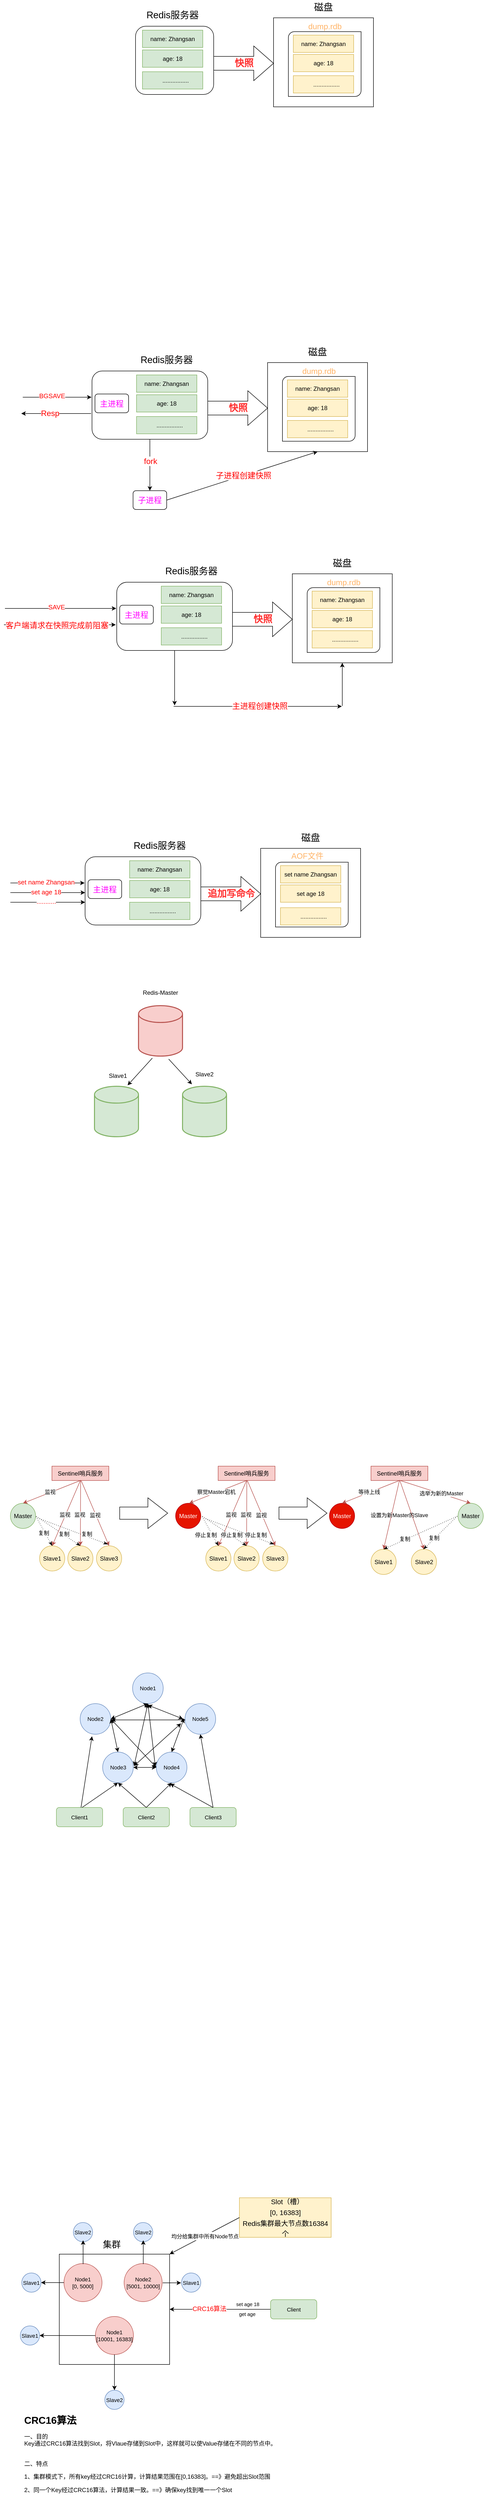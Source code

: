 <mxfile version="16.1.2" type="device"><diagram id="QVAvOWf1NSZhtGDyjGjz" name="第 1 页"><mxGraphModel dx="786" dy="1859" grid="0" gridSize="10" guides="1" tooltips="1" connect="1" arrows="1" fold="1" page="1" pageScale="1" pageWidth="1600" pageHeight="1200" math="0" shadow="0"><root><mxCell id="0"/><mxCell id="1" parent="0"/><mxCell id="Eq6D6_GiaWUsclEswYUv-1" value="" style="rounded=1;whiteSpace=wrap;html=1;" parent="1" vertex="1"><mxGeometry x="185" y="293" width="234" height="138" as="geometry"/></mxCell><mxCell id="Eq6D6_GiaWUsclEswYUv-2" value="name: Zhangsan" style="rounded=0;whiteSpace=wrap;html=1;fillColor=#d5e8d4;strokeColor=#82b366;" parent="1" vertex="1"><mxGeometry x="275" y="301" width="122" height="35" as="geometry"/></mxCell><mxCell id="Eq6D6_GiaWUsclEswYUv-3" value="age: 18" style="rounded=0;whiteSpace=wrap;html=1;fillColor=#d5e8d4;strokeColor=#82b366;" parent="1" vertex="1"><mxGeometry x="275" y="341" width="122" height="35" as="geometry"/></mxCell><mxCell id="Eq6D6_GiaWUsclEswYUv-4" value="　................" style="rounded=0;whiteSpace=wrap;html=1;fillColor=#d5e8d4;strokeColor=#82b366;align=center;" parent="1" vertex="1"><mxGeometry x="275" y="385" width="122" height="35" as="geometry"/></mxCell><mxCell id="Eq6D6_GiaWUsclEswYUv-5" value="" style="rounded=0;whiteSpace=wrap;html=1;" parent="1" vertex="1"><mxGeometry x="540" y="276" width="202" height="180" as="geometry"/></mxCell><mxCell id="Eq6D6_GiaWUsclEswYUv-8" value="" style="verticalLabelPosition=bottom;verticalAlign=top;html=1;shape=mxgraph.basic.diag_round_rect;dx=6;" parent="1" vertex="1"><mxGeometry x="570" y="304" width="147" height="131" as="geometry"/></mxCell><mxCell id="Eq6D6_GiaWUsclEswYUv-9" value="name: Zhangsan" style="rounded=0;whiteSpace=wrap;html=1;fillColor=#fff2cc;strokeColor=#d6b656;" parent="1" vertex="1"><mxGeometry x="580" y="311" width="122" height="35" as="geometry"/></mxCell><mxCell id="Eq6D6_GiaWUsclEswYUv-10" value="age: 18" style="rounded=0;whiteSpace=wrap;html=1;fillColor=#fff2cc;strokeColor=#d6b656;" parent="1" vertex="1"><mxGeometry x="580" y="350" width="122" height="35" as="geometry"/></mxCell><mxCell id="Eq6D6_GiaWUsclEswYUv-12" value="&lt;font color=&quot;#ff3333&quot; size=&quot;1&quot;&gt;&lt;b style=&quot;font-size: 19px&quot;&gt;快照&lt;/b&gt;&lt;/font&gt;" style="html=1;shadow=0;dashed=0;align=center;verticalAlign=middle;shape=mxgraph.arrows2.arrow;dy=0.6;dx=40;notch=0;" parent="1" vertex="1"><mxGeometry x="419" y="333" width="121" height="70" as="geometry"/></mxCell><mxCell id="Eq6D6_GiaWUsclEswYUv-13" value="Redis服务器" style="text;html=1;strokeColor=none;fillColor=none;align=center;verticalAlign=middle;whiteSpace=wrap;rounded=0;fontSize=19;fontColor=#000000;" parent="1" vertex="1"><mxGeometry x="279" y="256" width="114" height="30" as="geometry"/></mxCell><mxCell id="Eq6D6_GiaWUsclEswYUv-15" value="磁盘" style="text;html=1;strokeColor=none;fillColor=none;align=center;verticalAlign=middle;whiteSpace=wrap;rounded=0;fontSize=19;fontColor=#000000;" parent="1" vertex="1"><mxGeometry x="584" y="240" width="114" height="30" as="geometry"/></mxCell><mxCell id="Eq6D6_GiaWUsclEswYUv-17" value="dump.rdb" style="text;html=1;strokeColor=none;fillColor=none;align=center;verticalAlign=middle;whiteSpace=wrap;rounded=0;fontSize=16;fontColor=#FFB366;" parent="1" vertex="1"><mxGeometry x="613.5" y="278" width="60" height="30" as="geometry"/></mxCell><mxCell id="Eq6D6_GiaWUsclEswYUv-18" value="主进程" style="rounded=1;whiteSpace=wrap;html=1;fontSize=16;fontColor=#FF00FF;" parent="1" vertex="1"><mxGeometry x="191" y="339.5" width="68" height="38" as="geometry"/></mxCell><mxCell id="Eq6D6_GiaWUsclEswYUv-19" value="" style="endArrow=classic;html=1;rounded=0;fontSize=16;fontColor=#FFB366;" parent="1" edge="1"><mxGeometry width="50" height="50" relative="1" as="geometry"><mxPoint x="45" y="346" as="sourcePoint"/><mxPoint x="184" y="346" as="targetPoint"/></mxGeometry></mxCell><mxCell id="Eq6D6_GiaWUsclEswYUv-21" value="BGSAVE" style="edgeLabel;html=1;align=center;verticalAlign=middle;resizable=0;points=[];fontSize=13;fontColor=#FF0000;" parent="Eq6D6_GiaWUsclEswYUv-19" vertex="1" connectable="0"><mxGeometry x="-0.154" y="3" relative="1" as="geometry"><mxPoint as="offset"/></mxGeometry></mxCell><mxCell id="Eq6D6_GiaWUsclEswYUv-20" value="" style="endArrow=classic;html=1;rounded=0;fontSize=16;fontColor=#FFB366;" parent="1" edge="1"><mxGeometry width="50" height="50" relative="1" as="geometry"><mxPoint x="183" y="379" as="sourcePoint"/><mxPoint x="42" y="379" as="targetPoint"/></mxGeometry></mxCell><mxCell id="Eq6D6_GiaWUsclEswYUv-22" value="&lt;font style=&quot;font-size: 16px&quot;&gt;Resp&lt;/font&gt;" style="edgeLabel;html=1;align=center;verticalAlign=middle;resizable=0;points=[];fontSize=13;fontColor=#FF0000;" parent="Eq6D6_GiaWUsclEswYUv-20" vertex="1" connectable="0"><mxGeometry x="0.177" y="-1" relative="1" as="geometry"><mxPoint as="offset"/></mxGeometry></mxCell><mxCell id="Eq6D6_GiaWUsclEswYUv-24" value="子进程" style="rounded=1;whiteSpace=wrap;html=1;fontSize=16;fontColor=#FF00FF;" parent="1" vertex="1"><mxGeometry x="268" y="535" width="68" height="38" as="geometry"/></mxCell><mxCell id="Eq6D6_GiaWUsclEswYUv-25" value="" style="endArrow=classic;html=1;rounded=0;fontSize=13;fontColor=#FF00FF;entryX=0.5;entryY=0;entryDx=0;entryDy=0;exitX=0.5;exitY=1;exitDx=0;exitDy=0;" parent="1" source="Eq6D6_GiaWUsclEswYUv-1" target="Eq6D6_GiaWUsclEswYUv-24" edge="1"><mxGeometry width="50" height="50" relative="1" as="geometry"><mxPoint x="273" y="496" as="sourcePoint"/><mxPoint x="323" y="446" as="targetPoint"/></mxGeometry></mxCell><mxCell id="Eq6D6_GiaWUsclEswYUv-26" value="fork" style="edgeLabel;html=1;align=center;verticalAlign=middle;resizable=0;points=[];fontSize=16;fontColor=#FF0000;" parent="Eq6D6_GiaWUsclEswYUv-25" vertex="1" connectable="0"><mxGeometry x="-0.154" y="1" relative="1" as="geometry"><mxPoint as="offset"/></mxGeometry></mxCell><mxCell id="Eq6D6_GiaWUsclEswYUv-33" value="" style="endArrow=classic;html=1;rounded=0;fontSize=16;fontColor=#FF0000;exitX=1;exitY=0.5;exitDx=0;exitDy=0;entryX=0.5;entryY=1;entryDx=0;entryDy=0;" parent="1" source="Eq6D6_GiaWUsclEswYUv-24" target="Eq6D6_GiaWUsclEswYUv-5" edge="1"><mxGeometry width="50" height="50" relative="1" as="geometry"><mxPoint x="378" y="585" as="sourcePoint"/><mxPoint x="649" y="457" as="targetPoint"/></mxGeometry></mxCell><mxCell id="Eq6D6_GiaWUsclEswYUv-34" value="子进程创建快照" style="edgeLabel;html=1;align=center;verticalAlign=middle;resizable=0;points=[];fontSize=16;fontColor=#FF0000;" parent="Eq6D6_GiaWUsclEswYUv-33" vertex="1" connectable="0"><mxGeometry x="0.013" y="1" relative="1" as="geometry"><mxPoint as="offset"/></mxGeometry></mxCell><mxCell id="Eq6D6_GiaWUsclEswYUv-35" value="" style="rounded=1;whiteSpace=wrap;html=1;" parent="1" vertex="1"><mxGeometry x="235" y="720" width="234" height="138" as="geometry"/></mxCell><mxCell id="Eq6D6_GiaWUsclEswYUv-36" value="name: Zhangsan" style="rounded=0;whiteSpace=wrap;html=1;fillColor=#d5e8d4;strokeColor=#82b366;" parent="1" vertex="1"><mxGeometry x="325" y="728" width="122" height="35" as="geometry"/></mxCell><mxCell id="Eq6D6_GiaWUsclEswYUv-37" value="age: 18" style="rounded=0;whiteSpace=wrap;html=1;fillColor=#d5e8d4;strokeColor=#82b366;" parent="1" vertex="1"><mxGeometry x="325" y="768" width="122" height="35" as="geometry"/></mxCell><mxCell id="Eq6D6_GiaWUsclEswYUv-39" value="" style="rounded=0;whiteSpace=wrap;html=1;" parent="1" vertex="1"><mxGeometry x="590" y="703" width="202" height="180" as="geometry"/></mxCell><mxCell id="Eq6D6_GiaWUsclEswYUv-40" value="" style="verticalLabelPosition=bottom;verticalAlign=top;html=1;shape=mxgraph.basic.diag_round_rect;dx=6;" parent="1" vertex="1"><mxGeometry x="620" y="731" width="147" height="131" as="geometry"/></mxCell><mxCell id="Eq6D6_GiaWUsclEswYUv-41" value="name: Zhangsan" style="rounded=0;whiteSpace=wrap;html=1;fillColor=#fff2cc;strokeColor=#d6b656;" parent="1" vertex="1"><mxGeometry x="630" y="738" width="122" height="35" as="geometry"/></mxCell><mxCell id="Eq6D6_GiaWUsclEswYUv-42" value="age: 18" style="rounded=0;whiteSpace=wrap;html=1;fillColor=#fff2cc;strokeColor=#d6b656;" parent="1" vertex="1"><mxGeometry x="630" y="777" width="122" height="35" as="geometry"/></mxCell><mxCell id="Eq6D6_GiaWUsclEswYUv-44" value="&lt;font color=&quot;#ff3333&quot; size=&quot;1&quot;&gt;&lt;b style=&quot;font-size: 19px&quot;&gt;快照&lt;/b&gt;&lt;/font&gt;" style="html=1;shadow=0;dashed=0;align=center;verticalAlign=middle;shape=mxgraph.arrows2.arrow;dy=0.6;dx=40;notch=0;" parent="1" vertex="1"><mxGeometry x="469" y="760" width="121" height="70" as="geometry"/></mxCell><mxCell id="Eq6D6_GiaWUsclEswYUv-45" value="Redis服务器" style="text;html=1;strokeColor=none;fillColor=none;align=center;verticalAlign=middle;whiteSpace=wrap;rounded=0;fontSize=19;fontColor=#000000;" parent="1" vertex="1"><mxGeometry x="329" y="683" width="114" height="30" as="geometry"/></mxCell><mxCell id="Eq6D6_GiaWUsclEswYUv-46" value="磁盘" style="text;html=1;strokeColor=none;fillColor=none;align=center;verticalAlign=middle;whiteSpace=wrap;rounded=0;fontSize=19;fontColor=#000000;" parent="1" vertex="1"><mxGeometry x="634" y="667" width="114" height="30" as="geometry"/></mxCell><mxCell id="Eq6D6_GiaWUsclEswYUv-47" value="dump.rdb" style="text;html=1;strokeColor=none;fillColor=none;align=center;verticalAlign=middle;whiteSpace=wrap;rounded=0;fontSize=16;fontColor=#FFB366;" parent="1" vertex="1"><mxGeometry x="663.5" y="705" width="60" height="30" as="geometry"/></mxCell><mxCell id="Eq6D6_GiaWUsclEswYUv-48" value="主进程" style="rounded=1;whiteSpace=wrap;html=1;fontSize=16;fontColor=#FF00FF;" parent="1" vertex="1"><mxGeometry x="241" y="766.5" width="68" height="38" as="geometry"/></mxCell><mxCell id="Eq6D6_GiaWUsclEswYUv-49" value="" style="endArrow=classic;html=1;rounded=0;fontSize=16;fontColor=#FFB366;" parent="1" edge="1"><mxGeometry width="50" height="50" relative="1" as="geometry"><mxPoint x="9" y="773" as="sourcePoint"/><mxPoint x="234" y="773" as="targetPoint"/></mxGeometry></mxCell><mxCell id="Eq6D6_GiaWUsclEswYUv-50" value="SAVE" style="edgeLabel;html=1;align=center;verticalAlign=middle;resizable=0;points=[];fontSize=13;fontColor=#FF0000;" parent="Eq6D6_GiaWUsclEswYUv-49" vertex="1" connectable="0"><mxGeometry x="-0.154" y="3" relative="1" as="geometry"><mxPoint x="9" as="offset"/></mxGeometry></mxCell><mxCell id="Eq6D6_GiaWUsclEswYUv-51" value="" style="endArrow=classic;html=1;rounded=0;fontSize=16;fontColor=#FFB366;" parent="1" edge="1"><mxGeometry width="50" height="50" relative="1" as="geometry"><mxPoint x="7" y="806" as="sourcePoint"/><mxPoint x="233" y="806" as="targetPoint"/></mxGeometry></mxCell><mxCell id="Eq6D6_GiaWUsclEswYUv-52" value="&lt;font style=&quot;font-size: 16px&quot;&gt;客户端请求在快照完成前阻塞&lt;/font&gt;" style="edgeLabel;html=1;align=center;verticalAlign=middle;resizable=0;points=[];fontSize=13;fontColor=#FF0000;" parent="Eq6D6_GiaWUsclEswYUv-51" vertex="1" connectable="0"><mxGeometry x="0.177" y="-1" relative="1" as="geometry"><mxPoint x="-26" as="offset"/></mxGeometry></mxCell><mxCell id="Eq6D6_GiaWUsclEswYUv-56" value="" style="endArrow=classic;html=1;rounded=0;fontSize=16;fontColor=#FF0000;" parent="1" edge="1"><mxGeometry width="50" height="50" relative="1" as="geometry"><mxPoint x="350" y="971" as="sourcePoint"/><mxPoint x="690" y="971" as="targetPoint"/></mxGeometry></mxCell><mxCell id="Eq6D6_GiaWUsclEswYUv-57" value="主进程创建快照" style="edgeLabel;html=1;align=center;verticalAlign=middle;resizable=0;points=[];fontSize=16;fontColor=#FF0000;" parent="Eq6D6_GiaWUsclEswYUv-56" vertex="1" connectable="0"><mxGeometry x="0.013" y="1" relative="1" as="geometry"><mxPoint x="2" as="offset"/></mxGeometry></mxCell><mxCell id="Eq6D6_GiaWUsclEswYUv-58" value="" style="endArrow=classic;html=1;rounded=0;fontSize=16;fontColor=#FF0000;exitX=0.5;exitY=1;exitDx=0;exitDy=0;" parent="1" source="Eq6D6_GiaWUsclEswYUv-35" edge="1"><mxGeometry width="50" height="50" relative="1" as="geometry"><mxPoint x="523" y="755" as="sourcePoint"/><mxPoint x="352" y="969" as="targetPoint"/></mxGeometry></mxCell><mxCell id="Eq6D6_GiaWUsclEswYUv-59" value="" style="endArrow=classic;html=1;rounded=0;fontSize=16;fontColor=#FF0000;" parent="1" target="Eq6D6_GiaWUsclEswYUv-39" edge="1"><mxGeometry width="50" height="50" relative="1" as="geometry"><mxPoint x="691" y="970" as="sourcePoint"/><mxPoint x="750" y="920" as="targetPoint"/></mxGeometry></mxCell><mxCell id="Eq6D6_GiaWUsclEswYUv-62" value="" style="rounded=1;whiteSpace=wrap;html=1;" parent="1" vertex="1"><mxGeometry x="171" y="1275" width="234" height="138" as="geometry"/></mxCell><mxCell id="Eq6D6_GiaWUsclEswYUv-63" value="name: Zhangsan" style="rounded=0;whiteSpace=wrap;html=1;fillColor=#d5e8d4;strokeColor=#82b366;" parent="1" vertex="1"><mxGeometry x="261" y="1283" width="122" height="35" as="geometry"/></mxCell><mxCell id="Eq6D6_GiaWUsclEswYUv-64" value="age: 18" style="rounded=0;whiteSpace=wrap;html=1;fillColor=#d5e8d4;strokeColor=#82b366;" parent="1" vertex="1"><mxGeometry x="261" y="1323" width="122" height="35" as="geometry"/></mxCell><mxCell id="Eq6D6_GiaWUsclEswYUv-66" value="" style="rounded=0;whiteSpace=wrap;html=1;" parent="1" vertex="1"><mxGeometry x="526" y="1258" width="202" height="180" as="geometry"/></mxCell><mxCell id="Eq6D6_GiaWUsclEswYUv-67" value="" style="verticalLabelPosition=bottom;verticalAlign=top;html=1;shape=mxgraph.basic.diag_round_rect;dx=6;" parent="1" vertex="1"><mxGeometry x="556" y="1286" width="147" height="131" as="geometry"/></mxCell><mxCell id="Eq6D6_GiaWUsclEswYUv-68" value="set name Zhangsan" style="rounded=0;whiteSpace=wrap;html=1;fillColor=#fff2cc;strokeColor=#d6b656;" parent="1" vertex="1"><mxGeometry x="566" y="1293" width="122" height="35" as="geometry"/></mxCell><mxCell id="Eq6D6_GiaWUsclEswYUv-69" value="set age 18" style="rounded=0;whiteSpace=wrap;html=1;fillColor=#fff2cc;strokeColor=#d6b656;" parent="1" vertex="1"><mxGeometry x="566" y="1332" width="122" height="35" as="geometry"/></mxCell><mxCell id="Eq6D6_GiaWUsclEswYUv-71" value="&lt;font color=&quot;#ff3333&quot;&gt;&lt;span style=&quot;font-size: 19px&quot;&gt;&lt;b&gt;追加写命令&lt;/b&gt;&lt;/span&gt;&lt;/font&gt;" style="html=1;shadow=0;dashed=0;align=center;verticalAlign=middle;shape=mxgraph.arrows2.arrow;dy=0.6;dx=40;notch=0;" parent="1" vertex="1"><mxGeometry x="405" y="1315" width="121" height="70" as="geometry"/></mxCell><mxCell id="Eq6D6_GiaWUsclEswYUv-72" value="Redis服务器" style="text;html=1;strokeColor=none;fillColor=none;align=center;verticalAlign=middle;whiteSpace=wrap;rounded=0;fontSize=19;fontColor=#000000;" parent="1" vertex="1"><mxGeometry x="265" y="1238" width="114" height="30" as="geometry"/></mxCell><mxCell id="Eq6D6_GiaWUsclEswYUv-73" value="磁盘" style="text;html=1;strokeColor=none;fillColor=none;align=center;verticalAlign=middle;whiteSpace=wrap;rounded=0;fontSize=19;fontColor=#000000;" parent="1" vertex="1"><mxGeometry x="570" y="1222" width="114" height="30" as="geometry"/></mxCell><mxCell id="Eq6D6_GiaWUsclEswYUv-74" value="AOF文件" style="text;html=1;strokeColor=none;fillColor=none;align=center;verticalAlign=middle;whiteSpace=wrap;rounded=0;fontSize=16;fontColor=#FFB366;" parent="1" vertex="1"><mxGeometry x="584" y="1258" width="72.5" height="30" as="geometry"/></mxCell><mxCell id="Eq6D6_GiaWUsclEswYUv-75" value="主进程" style="rounded=1;whiteSpace=wrap;html=1;fontSize=16;fontColor=#FF00FF;" parent="1" vertex="1"><mxGeometry x="177" y="1321.5" width="68" height="38" as="geometry"/></mxCell><mxCell id="Eq6D6_GiaWUsclEswYUv-76" value="" style="endArrow=classic;html=1;rounded=0;fontSize=16;fontColor=#FFB366;" parent="1" edge="1"><mxGeometry width="50" height="50" relative="1" as="geometry"><mxPoint x="20" y="1328" as="sourcePoint"/><mxPoint x="170" y="1328" as="targetPoint"/></mxGeometry></mxCell><mxCell id="Eq6D6_GiaWUsclEswYUv-77" value="set name Zhangsan" style="edgeLabel;html=1;align=center;verticalAlign=middle;resizable=0;points=[];fontSize=13;fontColor=#FF0000;" parent="Eq6D6_GiaWUsclEswYUv-76" vertex="1" connectable="0"><mxGeometry x="-0.154" y="3" relative="1" as="geometry"><mxPoint x="8" y="1" as="offset"/></mxGeometry></mxCell><mxCell id="Eq6D6_GiaWUsclEswYUv-86" value="　................" style="rounded=0;whiteSpace=wrap;html=1;fillColor=#fff2cc;strokeColor=#d6b656;align=center;" parent="1" vertex="1"><mxGeometry x="580" y="393" width="122" height="35" as="geometry"/></mxCell><mxCell id="Eq6D6_GiaWUsclEswYUv-87" value="　................" style="rounded=0;whiteSpace=wrap;html=1;fillColor=#d5e8d4;strokeColor=#82b366;align=center;" parent="1" vertex="1"><mxGeometry x="325" y="812" width="122" height="35" as="geometry"/></mxCell><mxCell id="Eq6D6_GiaWUsclEswYUv-88" value="　................" style="rounded=0;whiteSpace=wrap;html=1;fillColor=#fff2cc;strokeColor=#d6b656;align=center;" parent="1" vertex="1"><mxGeometry x="630" y="818" width="122" height="35" as="geometry"/></mxCell><mxCell id="Eq6D6_GiaWUsclEswYUv-90" value="" style="rounded=1;whiteSpace=wrap;html=1;" parent="1" vertex="1"><mxGeometry x="273" y="-404" width="158" height="138" as="geometry"/></mxCell><mxCell id="Eq6D6_GiaWUsclEswYUv-91" value="name: Zhangsan" style="rounded=0;whiteSpace=wrap;html=1;fillColor=#d5e8d4;strokeColor=#82b366;" parent="1" vertex="1"><mxGeometry x="287" y="-396" width="122" height="35" as="geometry"/></mxCell><mxCell id="Eq6D6_GiaWUsclEswYUv-92" value="age: 18" style="rounded=0;whiteSpace=wrap;html=1;fillColor=#d5e8d4;strokeColor=#82b366;" parent="1" vertex="1"><mxGeometry x="287" y="-356" width="122" height="35" as="geometry"/></mxCell><mxCell id="Eq6D6_GiaWUsclEswYUv-93" value="　................" style="rounded=0;whiteSpace=wrap;html=1;fillColor=#d5e8d4;strokeColor=#82b366;align=center;" parent="1" vertex="1"><mxGeometry x="287" y="-312" width="122" height="35" as="geometry"/></mxCell><mxCell id="Eq6D6_GiaWUsclEswYUv-94" value="" style="rounded=0;whiteSpace=wrap;html=1;" parent="1" vertex="1"><mxGeometry x="552" y="-421" width="202" height="180" as="geometry"/></mxCell><mxCell id="Eq6D6_GiaWUsclEswYUv-95" value="" style="verticalLabelPosition=bottom;verticalAlign=top;html=1;shape=mxgraph.basic.diag_round_rect;dx=6;" parent="1" vertex="1"><mxGeometry x="582" y="-393" width="147" height="131" as="geometry"/></mxCell><mxCell id="Eq6D6_GiaWUsclEswYUv-96" value="name: Zhangsan" style="rounded=0;whiteSpace=wrap;html=1;fillColor=#fff2cc;strokeColor=#d6b656;" parent="1" vertex="1"><mxGeometry x="592" y="-386" width="122" height="35" as="geometry"/></mxCell><mxCell id="Eq6D6_GiaWUsclEswYUv-97" value="age: 18" style="rounded=0;whiteSpace=wrap;html=1;fillColor=#fff2cc;strokeColor=#d6b656;" parent="1" vertex="1"><mxGeometry x="592" y="-347" width="122" height="35" as="geometry"/></mxCell><mxCell id="Eq6D6_GiaWUsclEswYUv-98" value="&lt;font color=&quot;#ff3333&quot; size=&quot;1&quot;&gt;&lt;b style=&quot;font-size: 19px&quot;&gt;快照&lt;/b&gt;&lt;/font&gt;" style="html=1;shadow=0;dashed=0;align=center;verticalAlign=middle;shape=mxgraph.arrows2.arrow;dy=0.6;dx=40;notch=0;" parent="1" vertex="1"><mxGeometry x="431" y="-364" width="121" height="70" as="geometry"/></mxCell><mxCell id="Eq6D6_GiaWUsclEswYUv-99" value="Redis服务器" style="text;html=1;strokeColor=none;fillColor=none;align=center;verticalAlign=middle;whiteSpace=wrap;rounded=0;fontSize=19;fontColor=#000000;" parent="1" vertex="1"><mxGeometry x="291" y="-441" width="114" height="30" as="geometry"/></mxCell><mxCell id="Eq6D6_GiaWUsclEswYUv-100" value="磁盘" style="text;html=1;strokeColor=none;fillColor=none;align=center;verticalAlign=middle;whiteSpace=wrap;rounded=0;fontSize=19;fontColor=#000000;" parent="1" vertex="1"><mxGeometry x="596" y="-457" width="114" height="30" as="geometry"/></mxCell><mxCell id="Eq6D6_GiaWUsclEswYUv-101" value="dump.rdb" style="text;html=1;strokeColor=none;fillColor=none;align=center;verticalAlign=middle;whiteSpace=wrap;rounded=0;fontSize=16;fontColor=#FFB366;" parent="1" vertex="1"><mxGeometry x="625.5" y="-419" width="60" height="30" as="geometry"/></mxCell><mxCell id="Eq6D6_GiaWUsclEswYUv-112" value="　................" style="rounded=0;whiteSpace=wrap;html=1;fillColor=#fff2cc;strokeColor=#d6b656;align=center;" parent="1" vertex="1"><mxGeometry x="592" y="-304" width="122" height="35" as="geometry"/></mxCell><mxCell id="Eq6D6_GiaWUsclEswYUv-114" value="　................" style="rounded=0;whiteSpace=wrap;html=1;fillColor=#d5e8d4;strokeColor=#82b366;align=center;" parent="1" vertex="1"><mxGeometry x="261" y="1367" width="122" height="35" as="geometry"/></mxCell><mxCell id="Eq6D6_GiaWUsclEswYUv-115" value="　................" style="rounded=0;whiteSpace=wrap;html=1;fillColor=#fff2cc;strokeColor=#d6b656;align=center;" parent="1" vertex="1"><mxGeometry x="566" y="1378" width="122" height="35" as="geometry"/></mxCell><mxCell id="Eq6D6_GiaWUsclEswYUv-116" value="" style="endArrow=classic;html=1;rounded=0;fontSize=16;fontColor=#FFB366;" parent="1" edge="1"><mxGeometry width="50" height="50" relative="1" as="geometry"><mxPoint x="20" y="1347.5" as="sourcePoint"/><mxPoint x="171" y="1347.5" as="targetPoint"/></mxGeometry></mxCell><mxCell id="Eq6D6_GiaWUsclEswYUv-117" value="set age 18" style="edgeLabel;html=1;align=center;verticalAlign=middle;resizable=0;points=[];fontSize=13;fontColor=#FF0000;" parent="Eq6D6_GiaWUsclEswYUv-116" vertex="1" connectable="0"><mxGeometry x="-0.154" y="3" relative="1" as="geometry"><mxPoint x="8" y="1" as="offset"/></mxGeometry></mxCell><mxCell id="Eq6D6_GiaWUsclEswYUv-118" value="" style="endArrow=classic;html=1;rounded=0;fontSize=16;fontColor=#FFB366;" parent="1" edge="1"><mxGeometry width="50" height="50" relative="1" as="geometry"><mxPoint x="20" y="1367" as="sourcePoint"/><mxPoint x="171" y="1367" as="targetPoint"/></mxGeometry></mxCell><mxCell id="Eq6D6_GiaWUsclEswYUv-119" value="..........." style="edgeLabel;html=1;align=center;verticalAlign=middle;resizable=0;points=[];fontSize=13;fontColor=#FF0000;" parent="Eq6D6_GiaWUsclEswYUv-118" vertex="1" connectable="0"><mxGeometry x="-0.154" y="3" relative="1" as="geometry"><mxPoint x="8" y="1" as="offset"/></mxGeometry></mxCell><mxCell id="noiH2LvZjaM-x-IXRArH-1" value="" style="strokeWidth=2;html=1;shape=mxgraph.flowchart.database;whiteSpace=wrap;fillColor=#f8cecc;strokeColor=#b85450;" parent="1" vertex="1"><mxGeometry x="279" y="1576" width="89" height="102" as="geometry"/></mxCell><mxCell id="noiH2LvZjaM-x-IXRArH-2" value="Redis-Master" style="text;html=1;strokeColor=none;fillColor=none;align=center;verticalAlign=middle;whiteSpace=wrap;rounded=0;" parent="1" vertex="1"><mxGeometry x="274" y="1535" width="99" height="30" as="geometry"/></mxCell><mxCell id="noiH2LvZjaM-x-IXRArH-3" value="" style="strokeWidth=2;html=1;shape=mxgraph.flowchart.database;whiteSpace=wrap;fillColor=#d5e8d4;strokeColor=#82b366;" parent="1" vertex="1"><mxGeometry x="368" y="1739" width="89" height="102" as="geometry"/></mxCell><mxCell id="noiH2LvZjaM-x-IXRArH-4" value="" style="strokeWidth=2;html=1;shape=mxgraph.flowchart.database;whiteSpace=wrap;fillColor=#d5e8d4;strokeColor=#82b366;" parent="1" vertex="1"><mxGeometry x="190" y="1739" width="89" height="102" as="geometry"/></mxCell><mxCell id="noiH2LvZjaM-x-IXRArH-5" value="Slave1" style="text;html=1;strokeColor=none;fillColor=none;align=center;verticalAlign=middle;whiteSpace=wrap;rounded=0;" parent="1" vertex="1"><mxGeometry x="188" y="1703" width="99" height="30" as="geometry"/></mxCell><mxCell id="noiH2LvZjaM-x-IXRArH-6" value="Slave2" style="text;html=1;strokeColor=none;fillColor=none;align=center;verticalAlign=middle;whiteSpace=wrap;rounded=0;" parent="1" vertex="1"><mxGeometry x="363" y="1700" width="99" height="30" as="geometry"/></mxCell><mxCell id="noiH2LvZjaM-x-IXRArH-7" value="" style="endArrow=classic;html=1;rounded=0;entryX=0.753;entryY=0.029;entryDx=0;entryDy=0;entryPerimeter=0;" parent="1" edge="1"><mxGeometry width="50" height="50" relative="1" as="geometry"><mxPoint x="307" y="1682" as="sourcePoint"/><mxPoint x="257.017" y="1736.958" as="targetPoint"/></mxGeometry></mxCell><mxCell id="noiH2LvZjaM-x-IXRArH-8" value="" style="endArrow=classic;html=1;rounded=0;entryX=0.213;entryY=0.01;entryDx=0;entryDy=0;entryPerimeter=0;" parent="1" edge="1"><mxGeometry width="50" height="50" relative="1" as="geometry"><mxPoint x="340" y="1684" as="sourcePoint"/><mxPoint x="386.957" y="1735.02" as="targetPoint"/></mxGeometry></mxCell><mxCell id="IWakBNhpsrpNkvp2VhOF-1" value="Sentinel哨兵服务" style="rounded=0;whiteSpace=wrap;html=1;fillColor=#f8cecc;strokeColor=#b85450;" vertex="1" parent="1"><mxGeometry x="104" y="2507" width="115" height="29" as="geometry"/></mxCell><mxCell id="IWakBNhpsrpNkvp2VhOF-2" value="Master" style="ellipse;whiteSpace=wrap;html=1;aspect=fixed;fillColor=#d5e8d4;strokeColor=#82b366;" vertex="1" parent="1"><mxGeometry x="20" y="2582" width="51" height="51" as="geometry"/></mxCell><mxCell id="IWakBNhpsrpNkvp2VhOF-3" value="Slave1" style="ellipse;whiteSpace=wrap;html=1;aspect=fixed;fillColor=#fff2cc;strokeColor=#d6b656;" vertex="1" parent="1"><mxGeometry x="79" y="2668" width="51" height="51" as="geometry"/></mxCell><mxCell id="IWakBNhpsrpNkvp2VhOF-4" value="Slave2" style="ellipse;whiteSpace=wrap;html=1;aspect=fixed;fillColor=#fff2cc;strokeColor=#d6b656;" vertex="1" parent="1"><mxGeometry x="136" y="2668" width="51" height="51" as="geometry"/></mxCell><mxCell id="IWakBNhpsrpNkvp2VhOF-5" value="Slave3" style="ellipse;whiteSpace=wrap;html=1;aspect=fixed;fillColor=#fff2cc;strokeColor=#d6b656;" vertex="1" parent="1"><mxGeometry x="194" y="2668" width="51" height="51" as="geometry"/></mxCell><mxCell id="IWakBNhpsrpNkvp2VhOF-16" value="" style="endArrow=classic;html=1;rounded=0;entryX=0.5;entryY=0;entryDx=0;entryDy=0;exitX=0.5;exitY=1;exitDx=0;exitDy=0;fillColor=#f8cecc;strokeColor=#b85450;" edge="1" parent="1" source="IWakBNhpsrpNkvp2VhOF-1" target="IWakBNhpsrpNkvp2VhOF-2"><mxGeometry width="50" height="50" relative="1" as="geometry"><mxPoint x="158" y="2589" as="sourcePoint"/><mxPoint x="208" y="2539" as="targetPoint"/></mxGeometry></mxCell><mxCell id="IWakBNhpsrpNkvp2VhOF-17" value="监视" style="edgeLabel;html=1;align=center;verticalAlign=middle;resizable=0;points=[];fontSize=11;" vertex="1" connectable="0" parent="IWakBNhpsrpNkvp2VhOF-16"><mxGeometry x="0.053" y="-2" relative="1" as="geometry"><mxPoint as="offset"/></mxGeometry></mxCell><mxCell id="IWakBNhpsrpNkvp2VhOF-18" value="" style="endArrow=classic;html=1;rounded=0;entryX=0.5;entryY=0;entryDx=0;entryDy=0;exitX=0.5;exitY=1;exitDx=0;exitDy=0;fillColor=#f8cecc;strokeColor=#b85450;" edge="1" parent="1" source="IWakBNhpsrpNkvp2VhOF-1" target="IWakBNhpsrpNkvp2VhOF-3"><mxGeometry width="50" height="50" relative="1" as="geometry"><mxPoint x="172.5" y="2546" as="sourcePoint"/><mxPoint x="55.5" y="2592" as="targetPoint"/></mxGeometry></mxCell><mxCell id="IWakBNhpsrpNkvp2VhOF-19" value="监视" style="edgeLabel;html=1;align=center;verticalAlign=middle;resizable=0;points=[];fontSize=11;" vertex="1" connectable="0" parent="IWakBNhpsrpNkvp2VhOF-18"><mxGeometry x="0.053" y="-2" relative="1" as="geometry"><mxPoint as="offset"/></mxGeometry></mxCell><mxCell id="IWakBNhpsrpNkvp2VhOF-20" value="" style="endArrow=classic;html=1;rounded=0;entryX=0.5;entryY=0;entryDx=0;entryDy=0;fillColor=#f8cecc;strokeColor=#b85450;" edge="1" parent="1" target="IWakBNhpsrpNkvp2VhOF-4"><mxGeometry width="50" height="50" relative="1" as="geometry"><mxPoint x="162" y="2535" as="sourcePoint"/><mxPoint x="65.5" y="2602" as="targetPoint"/></mxGeometry></mxCell><mxCell id="IWakBNhpsrpNkvp2VhOF-21" value="监视" style="edgeLabel;html=1;align=center;verticalAlign=middle;resizable=0;points=[];fontSize=11;" vertex="1" connectable="0" parent="IWakBNhpsrpNkvp2VhOF-20"><mxGeometry x="0.053" y="-2" relative="1" as="geometry"><mxPoint as="offset"/></mxGeometry></mxCell><mxCell id="IWakBNhpsrpNkvp2VhOF-23" value="" style="endArrow=classic;html=1;rounded=0;entryX=0.5;entryY=0;entryDx=0;entryDy=0;fillColor=#f8cecc;strokeColor=#b85450;" edge="1" parent="1" target="IWakBNhpsrpNkvp2VhOF-5"><mxGeometry width="50" height="50" relative="1" as="geometry"><mxPoint x="163" y="2536" as="sourcePoint"/><mxPoint x="75.5" y="2612" as="targetPoint"/></mxGeometry></mxCell><mxCell id="IWakBNhpsrpNkvp2VhOF-24" value="监视" style="edgeLabel;html=1;align=center;verticalAlign=middle;resizable=0;points=[];fontSize=11;" vertex="1" connectable="0" parent="IWakBNhpsrpNkvp2VhOF-23"><mxGeometry x="0.053" y="-2" relative="1" as="geometry"><mxPoint as="offset"/></mxGeometry></mxCell><mxCell id="IWakBNhpsrpNkvp2VhOF-25" value="" style="endArrow=none;dashed=1;html=1;dashPattern=1 3;strokeWidth=1;rounded=0;fontSize=11;startArrow=classicThin;startFill=1;entryX=1;entryY=0.5;entryDx=0;entryDy=0;exitX=0.5;exitY=0;exitDx=0;exitDy=0;" edge="1" parent="1" source="IWakBNhpsrpNkvp2VhOF-3" target="IWakBNhpsrpNkvp2VhOF-2"><mxGeometry width="50" height="50" relative="1" as="geometry"><mxPoint x="43" y="2687" as="sourcePoint"/><mxPoint x="93" y="2637" as="targetPoint"/></mxGeometry></mxCell><mxCell id="IWakBNhpsrpNkvp2VhOF-26" value="复制" style="edgeLabel;html=1;align=center;verticalAlign=middle;resizable=0;points=[];fontSize=11;" vertex="1" connectable="0" parent="IWakBNhpsrpNkvp2VhOF-25"><mxGeometry x="0.372" relative="1" as="geometry"><mxPoint x="5" y="15" as="offset"/></mxGeometry></mxCell><mxCell id="IWakBNhpsrpNkvp2VhOF-27" value="" style="endArrow=none;dashed=1;html=1;dashPattern=1 3;strokeWidth=1;rounded=0;fontSize=11;startArrow=classicThin;startFill=1;entryX=1;entryY=0.5;entryDx=0;entryDy=0;exitX=0.5;exitY=0;exitDx=0;exitDy=0;" edge="1" parent="1" source="IWakBNhpsrpNkvp2VhOF-4" target="IWakBNhpsrpNkvp2VhOF-2"><mxGeometry width="50" height="50" relative="1" as="geometry"><mxPoint x="114.5" y="2678" as="sourcePoint"/><mxPoint x="55.5" y="2643" as="targetPoint"/></mxGeometry></mxCell><mxCell id="IWakBNhpsrpNkvp2VhOF-28" value="复制" style="edgeLabel;html=1;align=center;verticalAlign=middle;resizable=0;points=[];fontSize=11;" vertex="1" connectable="0" parent="IWakBNhpsrpNkvp2VhOF-27"><mxGeometry x="0.372" relative="1" as="geometry"><mxPoint x="28" y="17" as="offset"/></mxGeometry></mxCell><mxCell id="IWakBNhpsrpNkvp2VhOF-29" value="" style="endArrow=none;dashed=1;html=1;dashPattern=1 3;strokeWidth=1;rounded=0;fontSize=11;startArrow=classicThin;startFill=1;" edge="1" parent="1"><mxGeometry width="50" height="50" relative="1" as="geometry"><mxPoint x="217" y="2665" as="sourcePoint"/><mxPoint x="76" y="2612" as="targetPoint"/></mxGeometry></mxCell><mxCell id="IWakBNhpsrpNkvp2VhOF-30" value="复制" style="edgeLabel;html=1;align=center;verticalAlign=middle;resizable=0;points=[];fontSize=11;" vertex="1" connectable="0" parent="IWakBNhpsrpNkvp2VhOF-29"><mxGeometry x="0.372" relative="1" as="geometry"><mxPoint x="54" y="15" as="offset"/></mxGeometry></mxCell><mxCell id="IWakBNhpsrpNkvp2VhOF-33" value="Sentinel哨兵服务" style="rounded=0;whiteSpace=wrap;html=1;fillColor=#f8cecc;strokeColor=#b85450;" vertex="1" parent="1"><mxGeometry x="440" y="2507" width="115" height="29" as="geometry"/></mxCell><mxCell id="IWakBNhpsrpNkvp2VhOF-34" value="Master" style="ellipse;whiteSpace=wrap;html=1;aspect=fixed;fillColor=#e51400;strokeColor=#B20000;fontColor=#ffffff;" vertex="1" parent="1"><mxGeometry x="354" y="2582" width="51" height="51" as="geometry"/></mxCell><mxCell id="IWakBNhpsrpNkvp2VhOF-35" value="Slave1" style="ellipse;whiteSpace=wrap;html=1;aspect=fixed;fillColor=#fff2cc;strokeColor=#d6b656;" vertex="1" parent="1"><mxGeometry x="415" y="2668" width="51" height="51" as="geometry"/></mxCell><mxCell id="IWakBNhpsrpNkvp2VhOF-36" value="Slave2" style="ellipse;whiteSpace=wrap;html=1;aspect=fixed;fillColor=#fff2cc;strokeColor=#d6b656;" vertex="1" parent="1"><mxGeometry x="472" y="2668" width="51" height="51" as="geometry"/></mxCell><mxCell id="IWakBNhpsrpNkvp2VhOF-37" value="Slave3" style="ellipse;whiteSpace=wrap;html=1;aspect=fixed;fillColor=#fff2cc;strokeColor=#d6b656;" vertex="1" parent="1"><mxGeometry x="530" y="2668" width="51" height="51" as="geometry"/></mxCell><mxCell id="IWakBNhpsrpNkvp2VhOF-38" value="" style="endArrow=classic;html=1;rounded=0;entryX=0.5;entryY=0;entryDx=0;entryDy=0;exitX=0.5;exitY=1;exitDx=0;exitDy=0;fillColor=#f8cecc;strokeColor=#b85450;" edge="1" parent="1" source="IWakBNhpsrpNkvp2VhOF-33"><mxGeometry width="50" height="50" relative="1" as="geometry"><mxPoint x="494" y="2589" as="sourcePoint"/><mxPoint x="381.5" y="2582" as="targetPoint"/></mxGeometry></mxCell><mxCell id="IWakBNhpsrpNkvp2VhOF-39" value="察觉Master宕机" style="edgeLabel;html=1;align=center;verticalAlign=middle;resizable=0;points=[];fontSize=11;" vertex="1" connectable="0" parent="IWakBNhpsrpNkvp2VhOF-38"><mxGeometry x="0.053" y="-2" relative="1" as="geometry"><mxPoint as="offset"/></mxGeometry></mxCell><mxCell id="IWakBNhpsrpNkvp2VhOF-40" value="" style="endArrow=classic;html=1;rounded=0;entryX=0.5;entryY=0;entryDx=0;entryDy=0;exitX=0.5;exitY=1;exitDx=0;exitDy=0;fillColor=#f8cecc;strokeColor=#b85450;" edge="1" parent="1" source="IWakBNhpsrpNkvp2VhOF-33" target="IWakBNhpsrpNkvp2VhOF-35"><mxGeometry width="50" height="50" relative="1" as="geometry"><mxPoint x="508.5" y="2546" as="sourcePoint"/><mxPoint x="391.5" y="2592" as="targetPoint"/></mxGeometry></mxCell><mxCell id="IWakBNhpsrpNkvp2VhOF-41" value="监视" style="edgeLabel;html=1;align=center;verticalAlign=middle;resizable=0;points=[];fontSize=11;" vertex="1" connectable="0" parent="IWakBNhpsrpNkvp2VhOF-40"><mxGeometry x="0.053" y="-2" relative="1" as="geometry"><mxPoint as="offset"/></mxGeometry></mxCell><mxCell id="IWakBNhpsrpNkvp2VhOF-42" value="" style="endArrow=classic;html=1;rounded=0;entryX=0.5;entryY=0;entryDx=0;entryDy=0;fillColor=#f8cecc;strokeColor=#b85450;" edge="1" parent="1" target="IWakBNhpsrpNkvp2VhOF-36"><mxGeometry width="50" height="50" relative="1" as="geometry"><mxPoint x="498" y="2535" as="sourcePoint"/><mxPoint x="401.5" y="2602" as="targetPoint"/></mxGeometry></mxCell><mxCell id="IWakBNhpsrpNkvp2VhOF-43" value="监视" style="edgeLabel;html=1;align=center;verticalAlign=middle;resizable=0;points=[];fontSize=11;" vertex="1" connectable="0" parent="IWakBNhpsrpNkvp2VhOF-42"><mxGeometry x="0.053" y="-2" relative="1" as="geometry"><mxPoint as="offset"/></mxGeometry></mxCell><mxCell id="IWakBNhpsrpNkvp2VhOF-44" value="" style="endArrow=classic;html=1;rounded=0;entryX=0.5;entryY=0;entryDx=0;entryDy=0;fillColor=#f8cecc;strokeColor=#b85450;" edge="1" parent="1" target="IWakBNhpsrpNkvp2VhOF-37"><mxGeometry width="50" height="50" relative="1" as="geometry"><mxPoint x="499" y="2536" as="sourcePoint"/><mxPoint x="411.5" y="2612" as="targetPoint"/></mxGeometry></mxCell><mxCell id="IWakBNhpsrpNkvp2VhOF-45" value="监视" style="edgeLabel;html=1;align=center;verticalAlign=middle;resizable=0;points=[];fontSize=11;" vertex="1" connectable="0" parent="IWakBNhpsrpNkvp2VhOF-44"><mxGeometry x="0.053" y="-2" relative="1" as="geometry"><mxPoint as="offset"/></mxGeometry></mxCell><mxCell id="IWakBNhpsrpNkvp2VhOF-46" value="" style="endArrow=none;dashed=1;html=1;dashPattern=1 3;strokeWidth=1;rounded=0;fontSize=11;startArrow=classicThin;startFill=1;entryX=1;entryY=0.5;entryDx=0;entryDy=0;exitX=0.5;exitY=0;exitDx=0;exitDy=0;" edge="1" parent="1" source="IWakBNhpsrpNkvp2VhOF-35"><mxGeometry width="50" height="50" relative="1" as="geometry"><mxPoint x="379" y="2687" as="sourcePoint"/><mxPoint x="407" y="2607.5" as="targetPoint"/></mxGeometry></mxCell><mxCell id="IWakBNhpsrpNkvp2VhOF-47" value="停止复制" style="edgeLabel;html=1;align=center;verticalAlign=middle;resizable=0;points=[];fontSize=11;" vertex="1" connectable="0" parent="IWakBNhpsrpNkvp2VhOF-46"><mxGeometry x="0.372" relative="1" as="geometry"><mxPoint x="-3" y="19" as="offset"/></mxGeometry></mxCell><mxCell id="IWakBNhpsrpNkvp2VhOF-48" value="" style="endArrow=none;dashed=1;html=1;dashPattern=1 3;strokeWidth=1;rounded=0;fontSize=11;startArrow=classicThin;startFill=1;entryX=1;entryY=0.5;entryDx=0;entryDy=0;exitX=0.5;exitY=0;exitDx=0;exitDy=0;" edge="1" parent="1" source="IWakBNhpsrpNkvp2VhOF-36"><mxGeometry width="50" height="50" relative="1" as="geometry"><mxPoint x="450.5" y="2678" as="sourcePoint"/><mxPoint x="407" y="2607.5" as="targetPoint"/></mxGeometry></mxCell><mxCell id="IWakBNhpsrpNkvp2VhOF-49" value="停止复制" style="edgeLabel;html=1;align=center;verticalAlign=middle;resizable=0;points=[];fontSize=11;" vertex="1" connectable="0" parent="IWakBNhpsrpNkvp2VhOF-48"><mxGeometry x="0.372" relative="1" as="geometry"><mxPoint x="31" y="19" as="offset"/></mxGeometry></mxCell><mxCell id="IWakBNhpsrpNkvp2VhOF-50" value="" style="endArrow=none;dashed=1;html=1;dashPattern=1 3;strokeWidth=1;rounded=0;fontSize=11;startArrow=classicThin;startFill=1;" edge="1" parent="1"><mxGeometry width="50" height="50" relative="1" as="geometry"><mxPoint x="553" y="2665" as="sourcePoint"/><mxPoint x="412" y="2612" as="targetPoint"/></mxGeometry></mxCell><mxCell id="IWakBNhpsrpNkvp2VhOF-51" value="停止复制" style="edgeLabel;html=1;align=center;verticalAlign=middle;resizable=0;points=[];fontSize=11;" vertex="1" connectable="0" parent="IWakBNhpsrpNkvp2VhOF-50"><mxGeometry x="0.372" relative="1" as="geometry"><mxPoint x="60" y="17" as="offset"/></mxGeometry></mxCell><mxCell id="IWakBNhpsrpNkvp2VhOF-52" value="Sentinel哨兵服务" style="rounded=0;whiteSpace=wrap;html=1;fillColor=#f8cecc;strokeColor=#b85450;" vertex="1" parent="1"><mxGeometry x="749" y="2507" width="115" height="29" as="geometry"/></mxCell><mxCell id="IWakBNhpsrpNkvp2VhOF-53" value="Master" style="ellipse;whiteSpace=wrap;html=1;aspect=fixed;fillColor=#e51400;strokeColor=#B20000;fontColor=#ffffff;" vertex="1" parent="1"><mxGeometry x="665" y="2582" width="51" height="51" as="geometry"/></mxCell><mxCell id="IWakBNhpsrpNkvp2VhOF-54" value="Slave1" style="ellipse;whiteSpace=wrap;html=1;aspect=fixed;fillColor=#fff2cc;strokeColor=#d6b656;" vertex="1" parent="1"><mxGeometry x="749" y="2675" width="51" height="51" as="geometry"/></mxCell><mxCell id="IWakBNhpsrpNkvp2VhOF-55" value="Slave2" style="ellipse;whiteSpace=wrap;html=1;aspect=fixed;fillColor=#fff2cc;strokeColor=#d6b656;" vertex="1" parent="1"><mxGeometry x="830.5" y="2675" width="51" height="51" as="geometry"/></mxCell><mxCell id="IWakBNhpsrpNkvp2VhOF-56" value="Master" style="ellipse;whiteSpace=wrap;html=1;aspect=fixed;fillColor=#d5e8d4;strokeColor=#82b366;" vertex="1" parent="1"><mxGeometry x="925" y="2582" width="51" height="51" as="geometry"/></mxCell><mxCell id="IWakBNhpsrpNkvp2VhOF-57" value="" style="endArrow=classic;html=1;rounded=0;entryX=0.5;entryY=0;entryDx=0;entryDy=0;exitX=0.5;exitY=1;exitDx=0;exitDy=0;fillColor=#f8cecc;strokeColor=#b85450;" edge="1" parent="1" source="IWakBNhpsrpNkvp2VhOF-52" target="IWakBNhpsrpNkvp2VhOF-53"><mxGeometry width="50" height="50" relative="1" as="geometry"><mxPoint x="803" y="2589" as="sourcePoint"/><mxPoint x="853" y="2539" as="targetPoint"/></mxGeometry></mxCell><mxCell id="IWakBNhpsrpNkvp2VhOF-58" value="等待上线" style="edgeLabel;html=1;align=center;verticalAlign=middle;resizable=0;points=[];fontSize=11;" vertex="1" connectable="0" parent="IWakBNhpsrpNkvp2VhOF-57"><mxGeometry x="0.053" y="-2" relative="1" as="geometry"><mxPoint as="offset"/></mxGeometry></mxCell><mxCell id="IWakBNhpsrpNkvp2VhOF-59" value="" style="endArrow=classic;html=1;rounded=0;entryX=0.5;entryY=0;entryDx=0;entryDy=0;exitX=0.5;exitY=1;exitDx=0;exitDy=0;fillColor=#f8cecc;strokeColor=#b85450;" edge="1" parent="1" source="IWakBNhpsrpNkvp2VhOF-52" target="IWakBNhpsrpNkvp2VhOF-54"><mxGeometry width="50" height="50" relative="1" as="geometry"><mxPoint x="817.5" y="2546" as="sourcePoint"/><mxPoint x="700.5" y="2592" as="targetPoint"/></mxGeometry></mxCell><mxCell id="IWakBNhpsrpNkvp2VhOF-61" value="" style="endArrow=classic;html=1;rounded=0;entryX=0.5;entryY=0;entryDx=0;entryDy=0;fillColor=#f8cecc;strokeColor=#b85450;" edge="1" parent="1" target="IWakBNhpsrpNkvp2VhOF-55"><mxGeometry width="50" height="50" relative="1" as="geometry"><mxPoint x="807" y="2535" as="sourcePoint"/><mxPoint x="710.5" y="2602" as="targetPoint"/></mxGeometry></mxCell><mxCell id="IWakBNhpsrpNkvp2VhOF-63" value="" style="endArrow=classic;html=1;rounded=0;entryX=0.5;entryY=0;entryDx=0;entryDy=0;fillColor=#f8cecc;strokeColor=#b85450;" edge="1" parent="1" target="IWakBNhpsrpNkvp2VhOF-56"><mxGeometry width="50" height="50" relative="1" as="geometry"><mxPoint x="808" y="2536" as="sourcePoint"/><mxPoint x="720.5" y="2612" as="targetPoint"/></mxGeometry></mxCell><mxCell id="IWakBNhpsrpNkvp2VhOF-64" value="选举为新的Master" style="edgeLabel;html=1;align=center;verticalAlign=middle;resizable=0;points=[];fontSize=11;" vertex="1" connectable="0" parent="IWakBNhpsrpNkvp2VhOF-63"><mxGeometry x="0.053" y="-2" relative="1" as="geometry"><mxPoint x="8" as="offset"/></mxGeometry></mxCell><mxCell id="IWakBNhpsrpNkvp2VhOF-71" value="设置为新Master的Slave" style="text;html=1;strokeColor=none;fillColor=none;align=center;verticalAlign=middle;whiteSpace=wrap;rounded=0;fontSize=11;" vertex="1" parent="1"><mxGeometry x="746" y="2591" width="121" height="30" as="geometry"/></mxCell><mxCell id="IWakBNhpsrpNkvp2VhOF-73" value="" style="endArrow=none;dashed=1;html=1;dashPattern=1 3;strokeWidth=1;rounded=0;fontSize=11;startArrow=classicThin;startFill=1;entryX=0;entryY=0.5;entryDx=0;entryDy=0;exitX=0.5;exitY=0;exitDx=0;exitDy=0;" edge="1" parent="1" source="IWakBNhpsrpNkvp2VhOF-54" target="IWakBNhpsrpNkvp2VhOF-56"><mxGeometry width="50" height="50" relative="1" as="geometry"><mxPoint x="221.5" y="2678" as="sourcePoint"/><mxPoint x="188" y="2617.5" as="targetPoint"/></mxGeometry></mxCell><mxCell id="IWakBNhpsrpNkvp2VhOF-74" value="复制" style="edgeLabel;html=1;align=center;verticalAlign=middle;resizable=0;points=[];fontSize=11;" vertex="1" connectable="0" parent="IWakBNhpsrpNkvp2VhOF-73"><mxGeometry x="0.372" relative="1" as="geometry"><mxPoint x="-61" y="25" as="offset"/></mxGeometry></mxCell><mxCell id="IWakBNhpsrpNkvp2VhOF-75" value="" style="endArrow=none;dashed=1;html=1;dashPattern=1 3;strokeWidth=1;rounded=0;fontSize=11;startArrow=classicThin;startFill=1;entryX=0;entryY=0.5;entryDx=0;entryDy=0;exitX=0.5;exitY=0;exitDx=0;exitDy=0;" edge="1" parent="1"><mxGeometry width="50" height="50" relative="1" as="geometry"><mxPoint x="855" y="2675" as="sourcePoint"/><mxPoint x="924" y="2607.5" as="targetPoint"/></mxGeometry></mxCell><mxCell id="IWakBNhpsrpNkvp2VhOF-76" value="复制" style="edgeLabel;html=1;align=center;verticalAlign=middle;resizable=0;points=[];fontSize=11;" vertex="1" connectable="0" parent="IWakBNhpsrpNkvp2VhOF-75"><mxGeometry x="0.372" relative="1" as="geometry"><mxPoint x="-26" y="23" as="offset"/></mxGeometry></mxCell><mxCell id="IWakBNhpsrpNkvp2VhOF-78" value="" style="html=1;shadow=0;dashed=0;align=center;verticalAlign=middle;shape=mxgraph.arrows2.arrow;dy=0.6;dx=40;notch=0;fontSize=11;" vertex="1" parent="1"><mxGeometry x="241" y="2571" width="97" height="62" as="geometry"/></mxCell><mxCell id="IWakBNhpsrpNkvp2VhOF-81" value="" style="html=1;shadow=0;dashed=0;align=center;verticalAlign=middle;shape=mxgraph.arrows2.arrow;dy=0.6;dx=40;notch=0;fontSize=11;" vertex="1" parent="1"><mxGeometry x="563" y="2571" width="97" height="62" as="geometry"/></mxCell><mxCell id="IWakBNhpsrpNkvp2VhOF-82" value="Node2" style="ellipse;whiteSpace=wrap;html=1;aspect=fixed;fontSize=11;fillColor=#dae8fc;strokeColor=#6c8ebf;" vertex="1" parent="1"><mxGeometry x="161" y="2987" width="62" height="62" as="geometry"/></mxCell><mxCell id="IWakBNhpsrpNkvp2VhOF-83" value="Node1" style="ellipse;whiteSpace=wrap;html=1;aspect=fixed;fontSize=11;fillColor=#dae8fc;strokeColor=#6c8ebf;" vertex="1" parent="1"><mxGeometry x="267" y="2925" width="62" height="62" as="geometry"/></mxCell><mxCell id="IWakBNhpsrpNkvp2VhOF-84" value="Node5" style="ellipse;whiteSpace=wrap;html=1;aspect=fixed;fontSize=11;fillColor=#dae8fc;strokeColor=#6c8ebf;" vertex="1" parent="1"><mxGeometry x="373" y="2987" width="62" height="62" as="geometry"/></mxCell><mxCell id="IWakBNhpsrpNkvp2VhOF-85" value="Node3" style="ellipse;whiteSpace=wrap;html=1;aspect=fixed;fontSize=11;fillColor=#dae8fc;strokeColor=#6c8ebf;" vertex="1" parent="1"><mxGeometry x="206.5" y="3085" width="62" height="62" as="geometry"/></mxCell><mxCell id="IWakBNhpsrpNkvp2VhOF-86" value="Node4" style="ellipse;whiteSpace=wrap;html=1;aspect=fixed;fontSize=11;fillColor=#dae8fc;strokeColor=#6c8ebf;" vertex="1" parent="1"><mxGeometry x="315" y="3085" width="62" height="62" as="geometry"/></mxCell><mxCell id="IWakBNhpsrpNkvp2VhOF-87" value="" style="endArrow=classic;startArrow=classic;html=1;rounded=0;fontSize=11;strokeWidth=1;entryX=1;entryY=0.5;entryDx=0;entryDy=0;exitX=0.5;exitY=1;exitDx=0;exitDy=0;" edge="1" parent="1" source="IWakBNhpsrpNkvp2VhOF-83" target="IWakBNhpsrpNkvp2VhOF-82"><mxGeometry width="50" height="50" relative="1" as="geometry"><mxPoint x="169" y="3079" as="sourcePoint"/><mxPoint x="219" y="3029" as="targetPoint"/></mxGeometry></mxCell><mxCell id="IWakBNhpsrpNkvp2VhOF-89" value="" style="endArrow=classic;startArrow=classic;html=1;rounded=0;fontSize=11;strokeWidth=1;" edge="1" parent="1"><mxGeometry width="50" height="50" relative="1" as="geometry"><mxPoint x="374" y="3020" as="sourcePoint"/><mxPoint x="224" y="3020" as="targetPoint"/></mxGeometry></mxCell><mxCell id="IWakBNhpsrpNkvp2VhOF-91" value="" style="endArrow=classic;startArrow=classic;html=1;rounded=0;fontSize=11;strokeWidth=1;entryX=1;entryY=0.5;entryDx=0;entryDy=0;exitX=0;exitY=0.5;exitDx=0;exitDy=0;" edge="1" parent="1" source="IWakBNhpsrpNkvp2VhOF-86" target="IWakBNhpsrpNkvp2VhOF-85"><mxGeometry width="50" height="50" relative="1" as="geometry"><mxPoint x="287" y="3038" as="sourcePoint"/><mxPoint x="243" y="3038" as="targetPoint"/></mxGeometry></mxCell><mxCell id="IWakBNhpsrpNkvp2VhOF-92" value="" style="endArrow=classic;startArrow=classic;html=1;rounded=0;fontSize=11;strokeWidth=1;entryX=1;entryY=0.5;entryDx=0;entryDy=0;fontStyle=1;exitX=0.5;exitY=0;exitDx=0;exitDy=0;" edge="1" parent="1" source="IWakBNhpsrpNkvp2VhOF-85" target="IWakBNhpsrpNkvp2VhOF-82"><mxGeometry width="50" height="50" relative="1" as="geometry"><mxPoint x="297" y="3048" as="sourcePoint"/><mxPoint x="253" y="3048" as="targetPoint"/></mxGeometry></mxCell><mxCell id="IWakBNhpsrpNkvp2VhOF-93" value="" style="endArrow=classic;startArrow=classic;html=1;rounded=0;fontSize=11;strokeWidth=1;entryX=1;entryY=0.5;entryDx=0;entryDy=0;exitX=0;exitY=0.5;exitDx=0;exitDy=0;" edge="1" parent="1" source="IWakBNhpsrpNkvp2VhOF-86" target="IWakBNhpsrpNkvp2VhOF-82"><mxGeometry width="50" height="50" relative="1" as="geometry"><mxPoint x="307" y="3115" as="sourcePoint"/><mxPoint x="263" y="3058" as="targetPoint"/></mxGeometry></mxCell><mxCell id="IWakBNhpsrpNkvp2VhOF-94" value="" style="endArrow=classic;startArrow=classic;html=1;rounded=0;fontSize=11;strokeWidth=1;entryX=0.5;entryY=1;entryDx=0;entryDy=0;" edge="1" parent="1" target="IWakBNhpsrpNkvp2VhOF-83"><mxGeometry width="50" height="50" relative="1" as="geometry"><mxPoint x="270" y="3113" as="sourcePoint"/><mxPoint x="340" y="2986" as="targetPoint"/></mxGeometry></mxCell><mxCell id="IWakBNhpsrpNkvp2VhOF-95" value="" style="endArrow=classic;startArrow=classic;html=1;rounded=0;fontSize=11;strokeWidth=1;entryX=0.5;entryY=1;entryDx=0;entryDy=0;" edge="1" parent="1" target="IWakBNhpsrpNkvp2VhOF-83"><mxGeometry width="50" height="50" relative="1" as="geometry"><mxPoint x="313" y="3114" as="sourcePoint"/><mxPoint x="308" y="2997" as="targetPoint"/></mxGeometry></mxCell><mxCell id="IWakBNhpsrpNkvp2VhOF-96" value="" style="endArrow=classic;startArrow=classic;html=1;rounded=0;fontSize=11;strokeWidth=1;" edge="1" parent="1"><mxGeometry width="50" height="50" relative="1" as="geometry"><mxPoint x="369" y="3018" as="sourcePoint"/><mxPoint x="298" y="2990" as="targetPoint"/></mxGeometry></mxCell><mxCell id="IWakBNhpsrpNkvp2VhOF-97" value="" style="endArrow=classic;startArrow=classic;html=1;rounded=0;fontSize=11;strokeWidth=1;exitX=0.5;exitY=0;exitDx=0;exitDy=0;" edge="1" parent="1" source="IWakBNhpsrpNkvp2VhOF-86"><mxGeometry width="50" height="50" relative="1" as="geometry"><mxPoint x="300" y="3143" as="sourcePoint"/><mxPoint x="371" y="3017" as="targetPoint"/></mxGeometry></mxCell><mxCell id="IWakBNhpsrpNkvp2VhOF-98" value="" style="endArrow=classic;startArrow=classic;html=1;rounded=0;fontSize=11;strokeWidth=1;" edge="1" parent="1"><mxGeometry width="50" height="50" relative="1" as="geometry"><mxPoint x="270" y="3113" as="sourcePoint"/><mxPoint x="365" y="3027" as="targetPoint"/></mxGeometry></mxCell><mxCell id="IWakBNhpsrpNkvp2VhOF-99" value="Client1" style="rounded=1;whiteSpace=wrap;html=1;fontSize=11;fillColor=#d5e8d4;strokeColor=#82b366;" vertex="1" parent="1"><mxGeometry x="113" y="3197" width="93.5" height="39" as="geometry"/></mxCell><mxCell id="IWakBNhpsrpNkvp2VhOF-100" value="Client2" style="rounded=1;whiteSpace=wrap;html=1;fontSize=11;fillColor=#d5e8d4;strokeColor=#82b366;" vertex="1" parent="1"><mxGeometry x="248" y="3197" width="93.5" height="39" as="geometry"/></mxCell><mxCell id="IWakBNhpsrpNkvp2VhOF-101" value="Client3" style="rounded=1;whiteSpace=wrap;html=1;fontSize=11;fillColor=#d5e8d4;strokeColor=#82b366;" vertex="1" parent="1"><mxGeometry x="383" y="3197" width="93.5" height="39" as="geometry"/></mxCell><mxCell id="IWakBNhpsrpNkvp2VhOF-102" value="" style="endArrow=classic;html=1;rounded=0;fontSize=11;strokeWidth=1;entryX=0.387;entryY=1.065;entryDx=0;entryDy=0;entryPerimeter=0;" edge="1" parent="1" source="IWakBNhpsrpNkvp2VhOF-99" target="IWakBNhpsrpNkvp2VhOF-82"><mxGeometry width="50" height="50" relative="1" as="geometry"><mxPoint x="159" y="3194" as="sourcePoint"/><mxPoint x="159" y="3063" as="targetPoint"/></mxGeometry></mxCell><mxCell id="IWakBNhpsrpNkvp2VhOF-104" value="" style="endArrow=classic;html=1;rounded=0;fontSize=11;strokeWidth=1;entryX=0.5;entryY=1;entryDx=0;entryDy=0;" edge="1" parent="1" target="IWakBNhpsrpNkvp2VhOF-85"><mxGeometry width="50" height="50" relative="1" as="geometry"><mxPoint x="165" y="3197" as="sourcePoint"/><mxPoint x="194.994" y="3063.03" as="targetPoint"/></mxGeometry></mxCell><mxCell id="IWakBNhpsrpNkvp2VhOF-106" value="" style="endArrow=classic;html=1;rounded=0;fontSize=11;strokeWidth=1;entryX=0.5;entryY=1;entryDx=0;entryDy=0;exitX=0.5;exitY=0;exitDx=0;exitDy=0;" edge="1" parent="1" source="IWakBNhpsrpNkvp2VhOF-100" target="IWakBNhpsrpNkvp2VhOF-85"><mxGeometry width="50" height="50" relative="1" as="geometry"><mxPoint x="275" y="3198" as="sourcePoint"/><mxPoint x="325" y="3148" as="targetPoint"/></mxGeometry></mxCell><mxCell id="IWakBNhpsrpNkvp2VhOF-107" value="" style="endArrow=classic;html=1;rounded=0;fontSize=11;strokeWidth=1;entryX=0.5;entryY=1;entryDx=0;entryDy=0;exitX=0.5;exitY=0;exitDx=0;exitDy=0;" edge="1" parent="1" source="IWakBNhpsrpNkvp2VhOF-100" target="IWakBNhpsrpNkvp2VhOF-86"><mxGeometry width="50" height="50" relative="1" as="geometry"><mxPoint x="179" y="3214" as="sourcePoint"/><mxPoint x="204.994" y="3073.03" as="targetPoint"/></mxGeometry></mxCell><mxCell id="IWakBNhpsrpNkvp2VhOF-108" value="" style="endArrow=classic;html=1;rounded=0;fontSize=11;strokeWidth=1;exitX=0.5;exitY=0;exitDx=0;exitDy=0;" edge="1" parent="1" source="IWakBNhpsrpNkvp2VhOF-101"><mxGeometry width="50" height="50" relative="1" as="geometry"><mxPoint x="189" y="3224" as="sourcePoint"/><mxPoint x="343" y="3149" as="targetPoint"/></mxGeometry></mxCell><mxCell id="IWakBNhpsrpNkvp2VhOF-109" value="" style="endArrow=classic;html=1;rounded=0;fontSize=11;strokeWidth=1;entryX=0.5;entryY=1;entryDx=0;entryDy=0;exitX=0.5;exitY=0;exitDx=0;exitDy=0;" edge="1" parent="1" source="IWakBNhpsrpNkvp2VhOF-101" target="IWakBNhpsrpNkvp2VhOF-84"><mxGeometry width="50" height="50" relative="1" as="geometry"><mxPoint x="199" y="3234" as="sourcePoint"/><mxPoint x="224.994" y="3093.03" as="targetPoint"/></mxGeometry></mxCell><mxCell id="IWakBNhpsrpNkvp2VhOF-192" value="" style="whiteSpace=wrap;html=1;aspect=fixed;fontSize=11;" vertex="1" parent="1"><mxGeometry x="118.88" y="4100" width="223" height="223" as="geometry"/></mxCell><mxCell id="IWakBNhpsrpNkvp2VhOF-193" value="Node1&lt;br&gt;[10001, 16383]" style="ellipse;whiteSpace=wrap;html=1;aspect=fixed;fontSize=11;fillColor=#f8cecc;strokeColor=#b85450;" vertex="1" parent="1"><mxGeometry x="191.88" y="4226" width="77" height="77" as="geometry"/></mxCell><mxCell id="IWakBNhpsrpNkvp2VhOF-194" value="Slave2" style="ellipse;whiteSpace=wrap;html=1;aspect=fixed;fontSize=11;fillColor=#dae8fc;strokeColor=#6c8ebf;" vertex="1" parent="1"><mxGeometry x="210.88" y="4375" width="39" height="39" as="geometry"/></mxCell><mxCell id="IWakBNhpsrpNkvp2VhOF-195" value="Slave1" style="ellipse;whiteSpace=wrap;html=1;aspect=fixed;fontSize=11;fillColor=#dae8fc;strokeColor=#6c8ebf;" vertex="1" parent="1"><mxGeometry x="40" y="4245" width="39" height="39" as="geometry"/></mxCell><mxCell id="IWakBNhpsrpNkvp2VhOF-196" value="" style="endArrow=classic;html=1;rounded=0;fontSize=11;strokeWidth=1;exitX=0;exitY=0.5;exitDx=0;exitDy=0;entryX=1;entryY=0.5;entryDx=0;entryDy=0;" edge="1" parent="1" source="IWakBNhpsrpNkvp2VhOF-193" target="IWakBNhpsrpNkvp2VhOF-195"><mxGeometry width="50" height="50" relative="1" as="geometry"><mxPoint x="83" y="4217" as="sourcePoint"/><mxPoint x="133" y="4167" as="targetPoint"/></mxGeometry></mxCell><mxCell id="IWakBNhpsrpNkvp2VhOF-197" value="" style="endArrow=classic;html=1;rounded=0;fontSize=11;strokeWidth=1;exitX=0.5;exitY=1;exitDx=0;exitDy=0;entryX=0.5;entryY=0;entryDx=0;entryDy=0;" edge="1" parent="1" source="IWakBNhpsrpNkvp2VhOF-193" target="IWakBNhpsrpNkvp2VhOF-194"><mxGeometry width="50" height="50" relative="1" as="geometry"><mxPoint x="138.25" y="4285.5" as="sourcePoint"/><mxPoint x="92" y="4285.5" as="targetPoint"/></mxGeometry></mxCell><mxCell id="IWakBNhpsrpNkvp2VhOF-198" value="Node1&lt;br&gt;[0, 5000]" style="ellipse;whiteSpace=wrap;html=1;aspect=fixed;fontSize=11;fillColor=#f8cecc;strokeColor=#b85450;" vertex="1" parent="1"><mxGeometry x="128.25" y="4119" width="77" height="77" as="geometry"/></mxCell><mxCell id="IWakBNhpsrpNkvp2VhOF-199" value="Slave2" style="ellipse;whiteSpace=wrap;html=1;aspect=fixed;fontSize=11;fillColor=#dae8fc;strokeColor=#6c8ebf;" vertex="1" parent="1"><mxGeometry x="147.25" y="4036" width="39" height="39" as="geometry"/></mxCell><mxCell id="IWakBNhpsrpNkvp2VhOF-200" value="Slave1" style="ellipse;whiteSpace=wrap;html=1;aspect=fixed;fontSize=11;fillColor=#dae8fc;strokeColor=#6c8ebf;" vertex="1" parent="1"><mxGeometry x="43" y="4138" width="39" height="39" as="geometry"/></mxCell><mxCell id="IWakBNhpsrpNkvp2VhOF-201" value="" style="endArrow=classic;html=1;rounded=0;fontSize=11;strokeWidth=1;exitX=0;exitY=0.5;exitDx=0;exitDy=0;entryX=1;entryY=0.5;entryDx=0;entryDy=0;" edge="1" parent="1" source="IWakBNhpsrpNkvp2VhOF-198" target="IWakBNhpsrpNkvp2VhOF-200"><mxGeometry width="50" height="50" relative="1" as="geometry"><mxPoint x="83" y="4099" as="sourcePoint"/><mxPoint x="133" y="4049" as="targetPoint"/></mxGeometry></mxCell><mxCell id="IWakBNhpsrpNkvp2VhOF-202" value="" style="endArrow=classic;html=1;rounded=0;fontSize=11;strokeWidth=1;" edge="1" parent="1"><mxGeometry width="50" height="50" relative="1" as="geometry"><mxPoint x="167" y="4120" as="sourcePoint"/><mxPoint x="167" y="4072" as="targetPoint"/></mxGeometry></mxCell><mxCell id="IWakBNhpsrpNkvp2VhOF-203" value="Node2&lt;br&gt;[5001, 10000]" style="ellipse;whiteSpace=wrap;html=1;aspect=fixed;fontSize=11;fillColor=#f8cecc;strokeColor=#b85450;" vertex="1" parent="1"><mxGeometry x="249.88" y="4119" width="77" height="77" as="geometry"/></mxCell><mxCell id="IWakBNhpsrpNkvp2VhOF-204" value="Slave2" style="ellipse;whiteSpace=wrap;html=1;aspect=fixed;fontSize=11;fillColor=#dae8fc;strokeColor=#6c8ebf;" vertex="1" parent="1"><mxGeometry x="268.88" y="4036" width="39" height="39" as="geometry"/></mxCell><mxCell id="IWakBNhpsrpNkvp2VhOF-205" value="Slave1" style="ellipse;whiteSpace=wrap;html=1;aspect=fixed;fontSize=11;fillColor=#dae8fc;strokeColor=#6c8ebf;" vertex="1" parent="1"><mxGeometry x="366" y="4138" width="39" height="39" as="geometry"/></mxCell><mxCell id="IWakBNhpsrpNkvp2VhOF-206" value="" style="endArrow=classic;html=1;rounded=0;fontSize=11;strokeWidth=1;" edge="1" parent="1"><mxGeometry width="50" height="50" relative="1" as="geometry"><mxPoint x="328" y="4158" as="sourcePoint"/><mxPoint x="365" y="4158" as="targetPoint"/></mxGeometry></mxCell><mxCell id="IWakBNhpsrpNkvp2VhOF-207" value="" style="endArrow=classic;html=1;rounded=0;fontSize=11;strokeWidth=1;" edge="1" parent="1"><mxGeometry width="50" height="50" relative="1" as="geometry"><mxPoint x="288.63" y="4120" as="sourcePoint"/><mxPoint x="288.63" y="4072" as="targetPoint"/></mxGeometry></mxCell><mxCell id="IWakBNhpsrpNkvp2VhOF-208" value="&lt;font style=&quot;font-size: 18px&quot;&gt;集群&lt;/font&gt;" style="text;html=1;strokeColor=none;fillColor=none;align=center;verticalAlign=middle;whiteSpace=wrap;rounded=0;fontSize=11;" vertex="1" parent="1"><mxGeometry x="195" y="4066" width="60" height="30" as="geometry"/></mxCell><mxCell id="IWakBNhpsrpNkvp2VhOF-209" value="&lt;font style=&quot;font-size: 14px&quot;&gt;&amp;nbsp; Slot（槽）&lt;br&gt;[0, 16383]&lt;br&gt;Redis集群最大节点数16384个&lt;br&gt;&lt;/font&gt;" style="rounded=0;whiteSpace=wrap;html=1;fontSize=18;fillColor=#fff2cc;strokeColor=#d6b656;" vertex="1" parent="1"><mxGeometry x="483" y="3986" width="185.5" height="80" as="geometry"/></mxCell><mxCell id="IWakBNhpsrpNkvp2VhOF-210" value="&lt;font style=&quot;font-size: 11px&quot;&gt;均分给集群中所有Node节点&lt;/font&gt;" style="endArrow=classic;html=1;rounded=0;fontSize=14;strokeWidth=1;entryX=1;entryY=0;entryDx=0;entryDy=0;exitX=0;exitY=0.5;exitDx=0;exitDy=0;" edge="1" parent="1" source="IWakBNhpsrpNkvp2VhOF-209" target="IWakBNhpsrpNkvp2VhOF-192"><mxGeometry width="50" height="50" relative="1" as="geometry"><mxPoint x="444" y="3954" as="sourcePoint"/><mxPoint x="494" y="3904" as="targetPoint"/></mxGeometry></mxCell><mxCell id="IWakBNhpsrpNkvp2VhOF-212" value="Client" style="rounded=1;whiteSpace=wrap;html=1;fontSize=11;fillColor=#d5e8d4;strokeColor=#82b366;" vertex="1" parent="1"><mxGeometry x="546" y="4192" width="93.5" height="39" as="geometry"/></mxCell><mxCell id="IWakBNhpsrpNkvp2VhOF-213" value="" style="endArrow=classic;html=1;rounded=0;fontSize=11;strokeWidth=1;entryX=1;entryY=0.5;entryDx=0;entryDy=0;exitX=0;exitY=0.5;exitDx=0;exitDy=0;" edge="1" parent="1" source="IWakBNhpsrpNkvp2VhOF-212" target="IWakBNhpsrpNkvp2VhOF-192"><mxGeometry width="50" height="50" relative="1" as="geometry"><mxPoint x="528" y="4193" as="sourcePoint"/><mxPoint x="488" y="4207" as="targetPoint"/></mxGeometry></mxCell><mxCell id="IWakBNhpsrpNkvp2VhOF-214" value="CRC16算法" style="edgeLabel;html=1;align=center;verticalAlign=middle;resizable=0;points=[];fontSize=13;fontColor=#FF0000;" vertex="1" connectable="0" parent="IWakBNhpsrpNkvp2VhOF-213"><mxGeometry x="0.22" y="-2" relative="1" as="geometry"><mxPoint as="offset"/></mxGeometry></mxCell><mxCell id="IWakBNhpsrpNkvp2VhOF-215" value="&lt;font style=&quot;font-size: 10px&quot; color=&quot;#000000&quot;&gt;set age 18&lt;/font&gt;" style="text;html=1;strokeColor=none;fillColor=none;align=center;verticalAlign=middle;whiteSpace=wrap;rounded=0;fontSize=14;fontColor=#FF0000;" vertex="1" parent="1"><mxGeometry x="470" y="4185" width="60" height="30" as="geometry"/></mxCell><mxCell id="IWakBNhpsrpNkvp2VhOF-216" value="&lt;h1&gt;CRC16算法&lt;/h1&gt;&lt;div style=&quot;font-size: 12px&quot;&gt;一、目的&lt;/div&gt;&lt;div&gt;&lt;font style=&quot;font-size: 12px&quot;&gt;Key通过CRC16算法找到Slot，将Vlaue存储到Slot中，这样就可以使Value存储在不同的节点中。&lt;/font&gt;&lt;/div&gt;&lt;div&gt;&lt;font style=&quot;font-size: 12px&quot;&gt;&lt;br&gt;&lt;/font&gt;&lt;/div&gt;&lt;div&gt;&lt;br&gt;&lt;/div&gt;&lt;div style=&quot;font-size: 12px&quot;&gt;二、特点&lt;/div&gt;&lt;p style=&quot;font-size: 12px&quot;&gt;1、集群模式下，所有key经过CRC16计算，计算结果范围在[0,16383]。==》避免超出Slot范围&lt;/p&gt;&lt;p style=&quot;font-size: 12px&quot;&gt;2、同一个Key经过CRC16算法，计算结果一致。==》确保key找到唯一一个Slot&lt;/p&gt;" style="text;html=1;strokeColor=none;fillColor=none;spacing=5;spacingTop=-20;whiteSpace=wrap;overflow=hidden;rounded=0;fontSize=10;fontColor=#000000;" vertex="1" parent="1"><mxGeometry x="43" y="4421" width="572" height="175" as="geometry"/></mxCell><mxCell id="IWakBNhpsrpNkvp2VhOF-219" value="&lt;font style=&quot;font-size: 10px&quot; color=&quot;#000000&quot;&gt;get age&lt;/font&gt;" style="text;html=1;strokeColor=none;fillColor=none;align=center;verticalAlign=middle;whiteSpace=wrap;rounded=0;fontSize=14;fontColor=#FF0000;" vertex="1" parent="1"><mxGeometry x="469" y="4205" width="60" height="30" as="geometry"/></mxCell></root></mxGraphModel></diagram></mxfile>